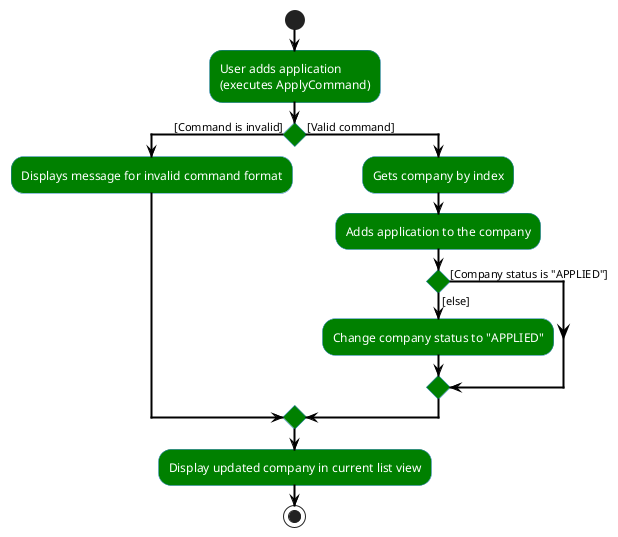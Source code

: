@startuml
skinparam {
  backgroundColor white
  ArrowColor black
  ArrowThickness 2
  ActivityBackgroundColor green
  ActivityBorderColor #2980B9
  ActivityFontColor white
}
start
:User adds application\n(executes ApplyCommand);

if () then ([Command is invalid])
    :Displays message for invalid command format;
else ([Valid command])
    :Gets company by index;

    :Adds application to the company;

    if () then ([else])
        :Change company status to "APPLIED";
    else ([Company status is "APPLIED"])
    endif

endif
:Display updated company in current list view;

stop
@enduml